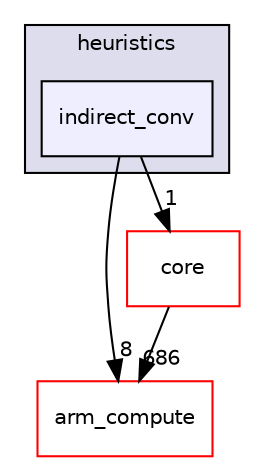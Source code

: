 digraph "src/runtime/heuristics/indirect_conv" {
  compound=true
  node [ fontsize="10", fontname="Helvetica"];
  edge [ labelfontsize="10", labelfontname="Helvetica"];
  subgraph clusterdir_3fe890f1593b95fd486bc879bbb074a9 {
    graph [ bgcolor="#ddddee", pencolor="black", label="heuristics" fontname="Helvetica", fontsize="10", URL="dir_3fe890f1593b95fd486bc879bbb074a9.xhtml"]
  dir_add9b9f075221f89da3d954275376ce7 [shape=box, label="indirect_conv", style="filled", fillcolor="#eeeeff", pencolor="black", URL="dir_add9b9f075221f89da3d954275376ce7.xhtml"];
  }
  dir_214608ef36d61442cb2b0c1c4e9a7def [shape=box label="arm_compute" fillcolor="white" style="filled" color="red" URL="dir_214608ef36d61442cb2b0c1c4e9a7def.xhtml"];
  dir_aebb8dcc11953d78e620bbef0b9e2183 [shape=box label="core" fillcolor="white" style="filled" color="red" URL="dir_aebb8dcc11953d78e620bbef0b9e2183.xhtml"];
  dir_add9b9f075221f89da3d954275376ce7->dir_214608ef36d61442cb2b0c1c4e9a7def [headlabel="8", labeldistance=1.5 headhref="dir_000542_000000.xhtml"];
  dir_add9b9f075221f89da3d954275376ce7->dir_aebb8dcc11953d78e620bbef0b9e2183 [headlabel="1", labeldistance=1.5 headhref="dir_000542_000017.xhtml"];
  dir_aebb8dcc11953d78e620bbef0b9e2183->dir_214608ef36d61442cb2b0c1c4e9a7def [headlabel="686", labeldistance=1.5 headhref="dir_000017_000000.xhtml"];
}
